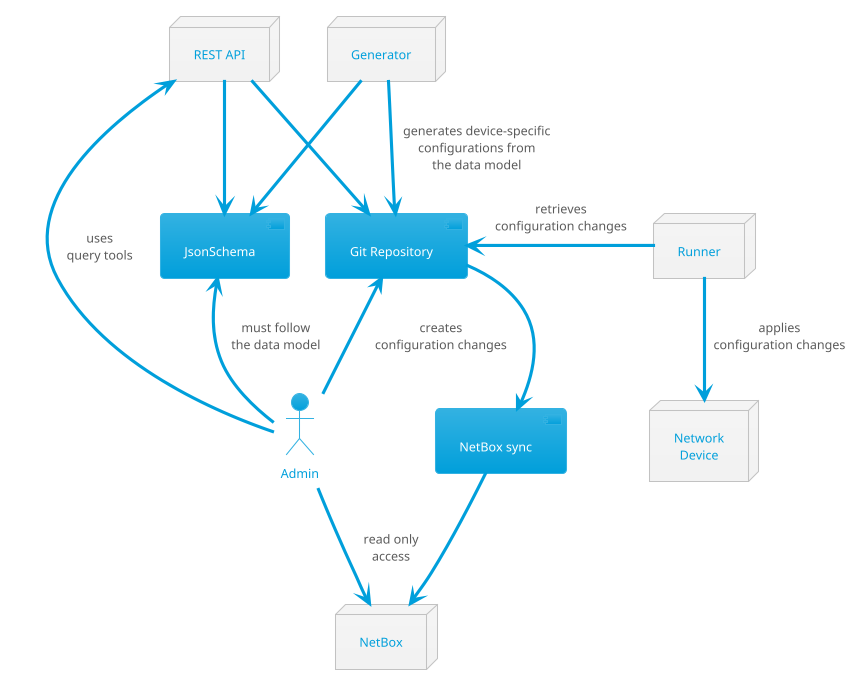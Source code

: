 @startuml name Git as Source of Truth

!theme bluegray
skinparam DefaultTextAlignment center
skinparam BackgroundColor White
skinparam Dpi 100

node RESTAPI as "REST API"
component Syncer as "NetBox sync"
node NetBox
' node Topology as "Topology\nMaker"
node Generator
component Repository as "Git Repository"
node Runner
node NetworkDevice as "Network\nDevice"
component JsonSchema
actor Admin

Generator -down-> JsonSchema
Generator -down-> Repository: generates device-specific\nconfigurations from\nthe data model
RESTAPI --> JsonSchema
RESTAPI -right-> Repository
Repository -down-> Syncer
Syncer -down-> NetBox
' Topology -up-> RESTAPI
' Admin -right-> Topology: views\ntopology diagrams
Admin -up-> JsonSchema: must follow\nthe data model
Admin -up-> Repository: creates\nconfiguration changes
Admin -up-> RESTAPI: uses\nquery tools
Admin -right-> NetBox: read only\naccess
Runner -right-> Repository: retrieves\nconfiguration changes
Runner -down-> NetworkDevice: applies\nconfiguration changes
@enduml
